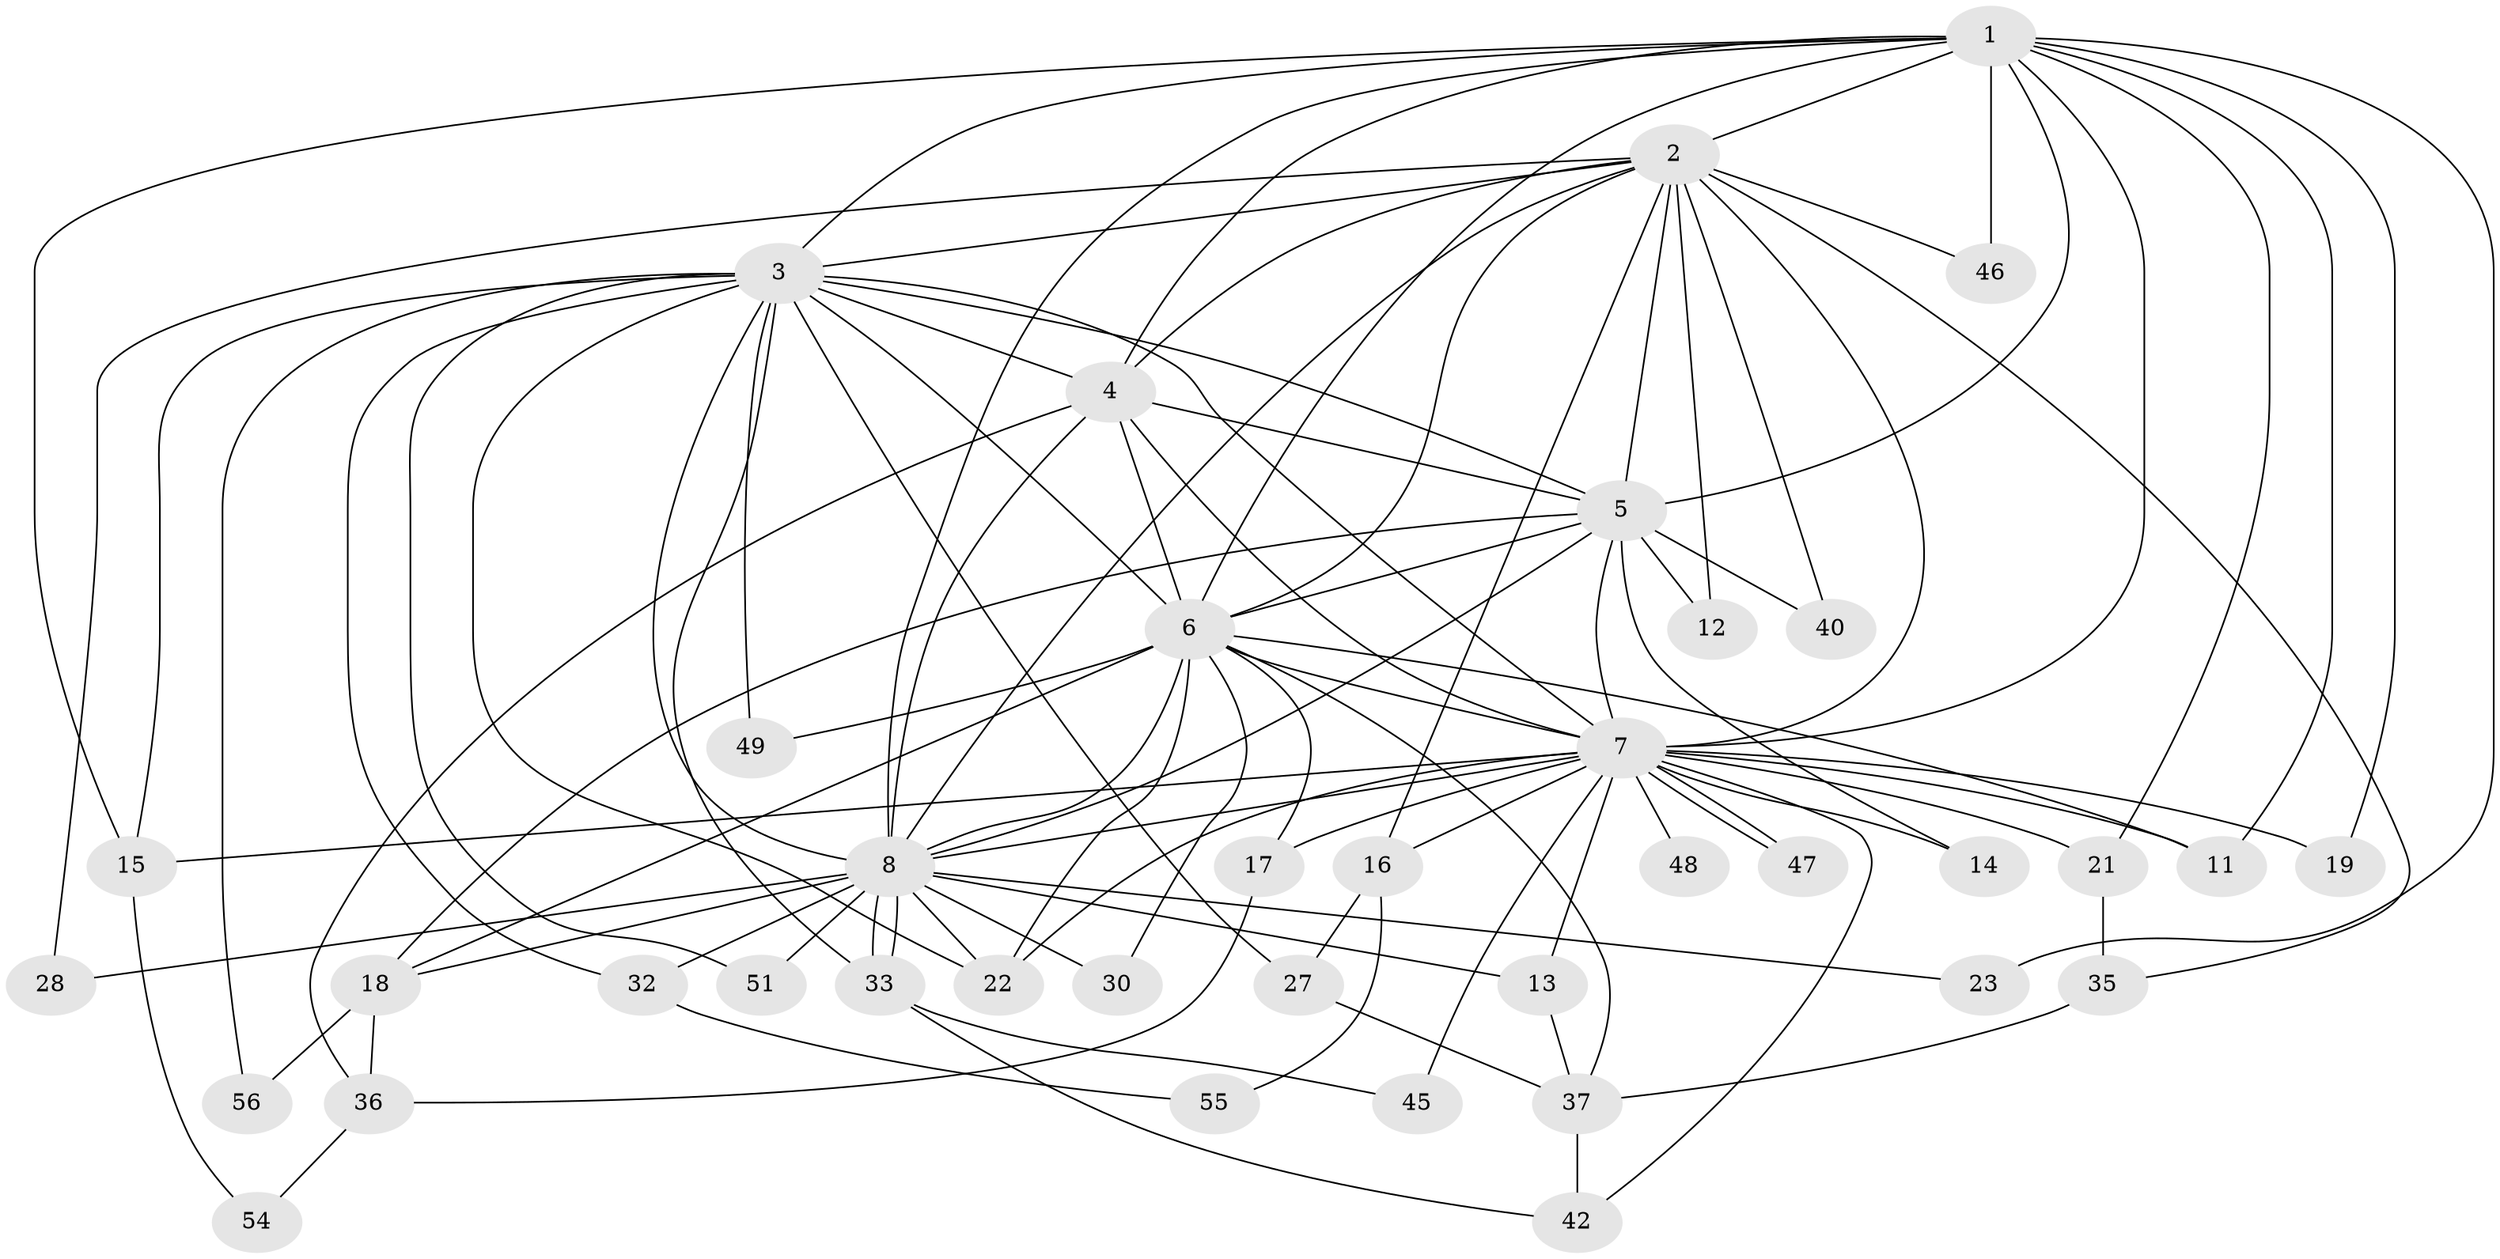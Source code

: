 // original degree distribution, {15: 0.03508771929824561, 16: 0.03508771929824561, 19: 0.017543859649122806, 11: 0.017543859649122806, 14: 0.017543859649122806, 18: 0.017543859649122806, 12: 0.017543859649122806, 20: 0.017543859649122806, 3: 0.24561403508771928, 2: 0.47368421052631576, 4: 0.07017543859649122, 5: 0.03508771929824561}
// Generated by graph-tools (version 1.1) at 2025/41/03/06/25 10:41:41]
// undirected, 39 vertices, 99 edges
graph export_dot {
graph [start="1"]
  node [color=gray90,style=filled];
  1 [super="+29"];
  2 [super="+57"];
  3 [super="+20"];
  4 [super="+26"];
  5 [super="+53"];
  6 [super="+50"];
  7 [super="+10"];
  8 [super="+9"];
  11;
  12;
  13;
  14;
  15 [super="+52"];
  16 [super="+25"];
  17 [super="+24"];
  18 [super="+34"];
  19;
  21;
  22 [super="+31"];
  23;
  27;
  28;
  30;
  32;
  33 [super="+38"];
  35 [super="+39"];
  36 [super="+41"];
  37 [super="+43"];
  40;
  42 [super="+44"];
  45;
  46;
  47;
  48;
  49;
  51;
  54;
  55;
  56;
  1 -- 2;
  1 -- 3;
  1 -- 4;
  1 -- 5;
  1 -- 6;
  1 -- 7 [weight=2];
  1 -- 8 [weight=2];
  1 -- 19;
  1 -- 21;
  1 -- 23;
  1 -- 46;
  1 -- 11;
  1 -- 15;
  2 -- 3;
  2 -- 4;
  2 -- 5;
  2 -- 6;
  2 -- 7 [weight=3];
  2 -- 8 [weight=2];
  2 -- 12;
  2 -- 28;
  2 -- 35;
  2 -- 40;
  2 -- 46;
  2 -- 16;
  3 -- 4;
  3 -- 5;
  3 -- 6;
  3 -- 7 [weight=2];
  3 -- 8 [weight=2];
  3 -- 15;
  3 -- 22;
  3 -- 27;
  3 -- 32;
  3 -- 49;
  3 -- 51;
  3 -- 56;
  3 -- 33;
  4 -- 5;
  4 -- 6 [weight=2];
  4 -- 7 [weight=2];
  4 -- 8 [weight=2];
  4 -- 36;
  5 -- 6;
  5 -- 7 [weight=2];
  5 -- 8 [weight=2];
  5 -- 12;
  5 -- 14 [weight=2];
  5 -- 18;
  5 -- 40;
  6 -- 7 [weight=2];
  6 -- 8 [weight=2];
  6 -- 11;
  6 -- 17 [weight=2];
  6 -- 30;
  6 -- 49;
  6 -- 22;
  6 -- 18;
  6 -- 37;
  7 -- 8 [weight=4];
  7 -- 15;
  7 -- 19;
  7 -- 45;
  7 -- 47;
  7 -- 47;
  7 -- 42;
  7 -- 11;
  7 -- 13;
  7 -- 14;
  7 -- 16;
  7 -- 17;
  7 -- 48;
  7 -- 21;
  7 -- 22;
  8 -- 13;
  8 -- 22;
  8 -- 23;
  8 -- 28;
  8 -- 32;
  8 -- 33;
  8 -- 33;
  8 -- 18;
  8 -- 51;
  8 -- 30;
  13 -- 37;
  15 -- 54;
  16 -- 27;
  16 -- 55;
  17 -- 36;
  18 -- 56;
  18 -- 36;
  21 -- 35;
  27 -- 37;
  32 -- 55;
  33 -- 42;
  33 -- 45;
  35 -- 37;
  36 -- 54;
  37 -- 42;
}
